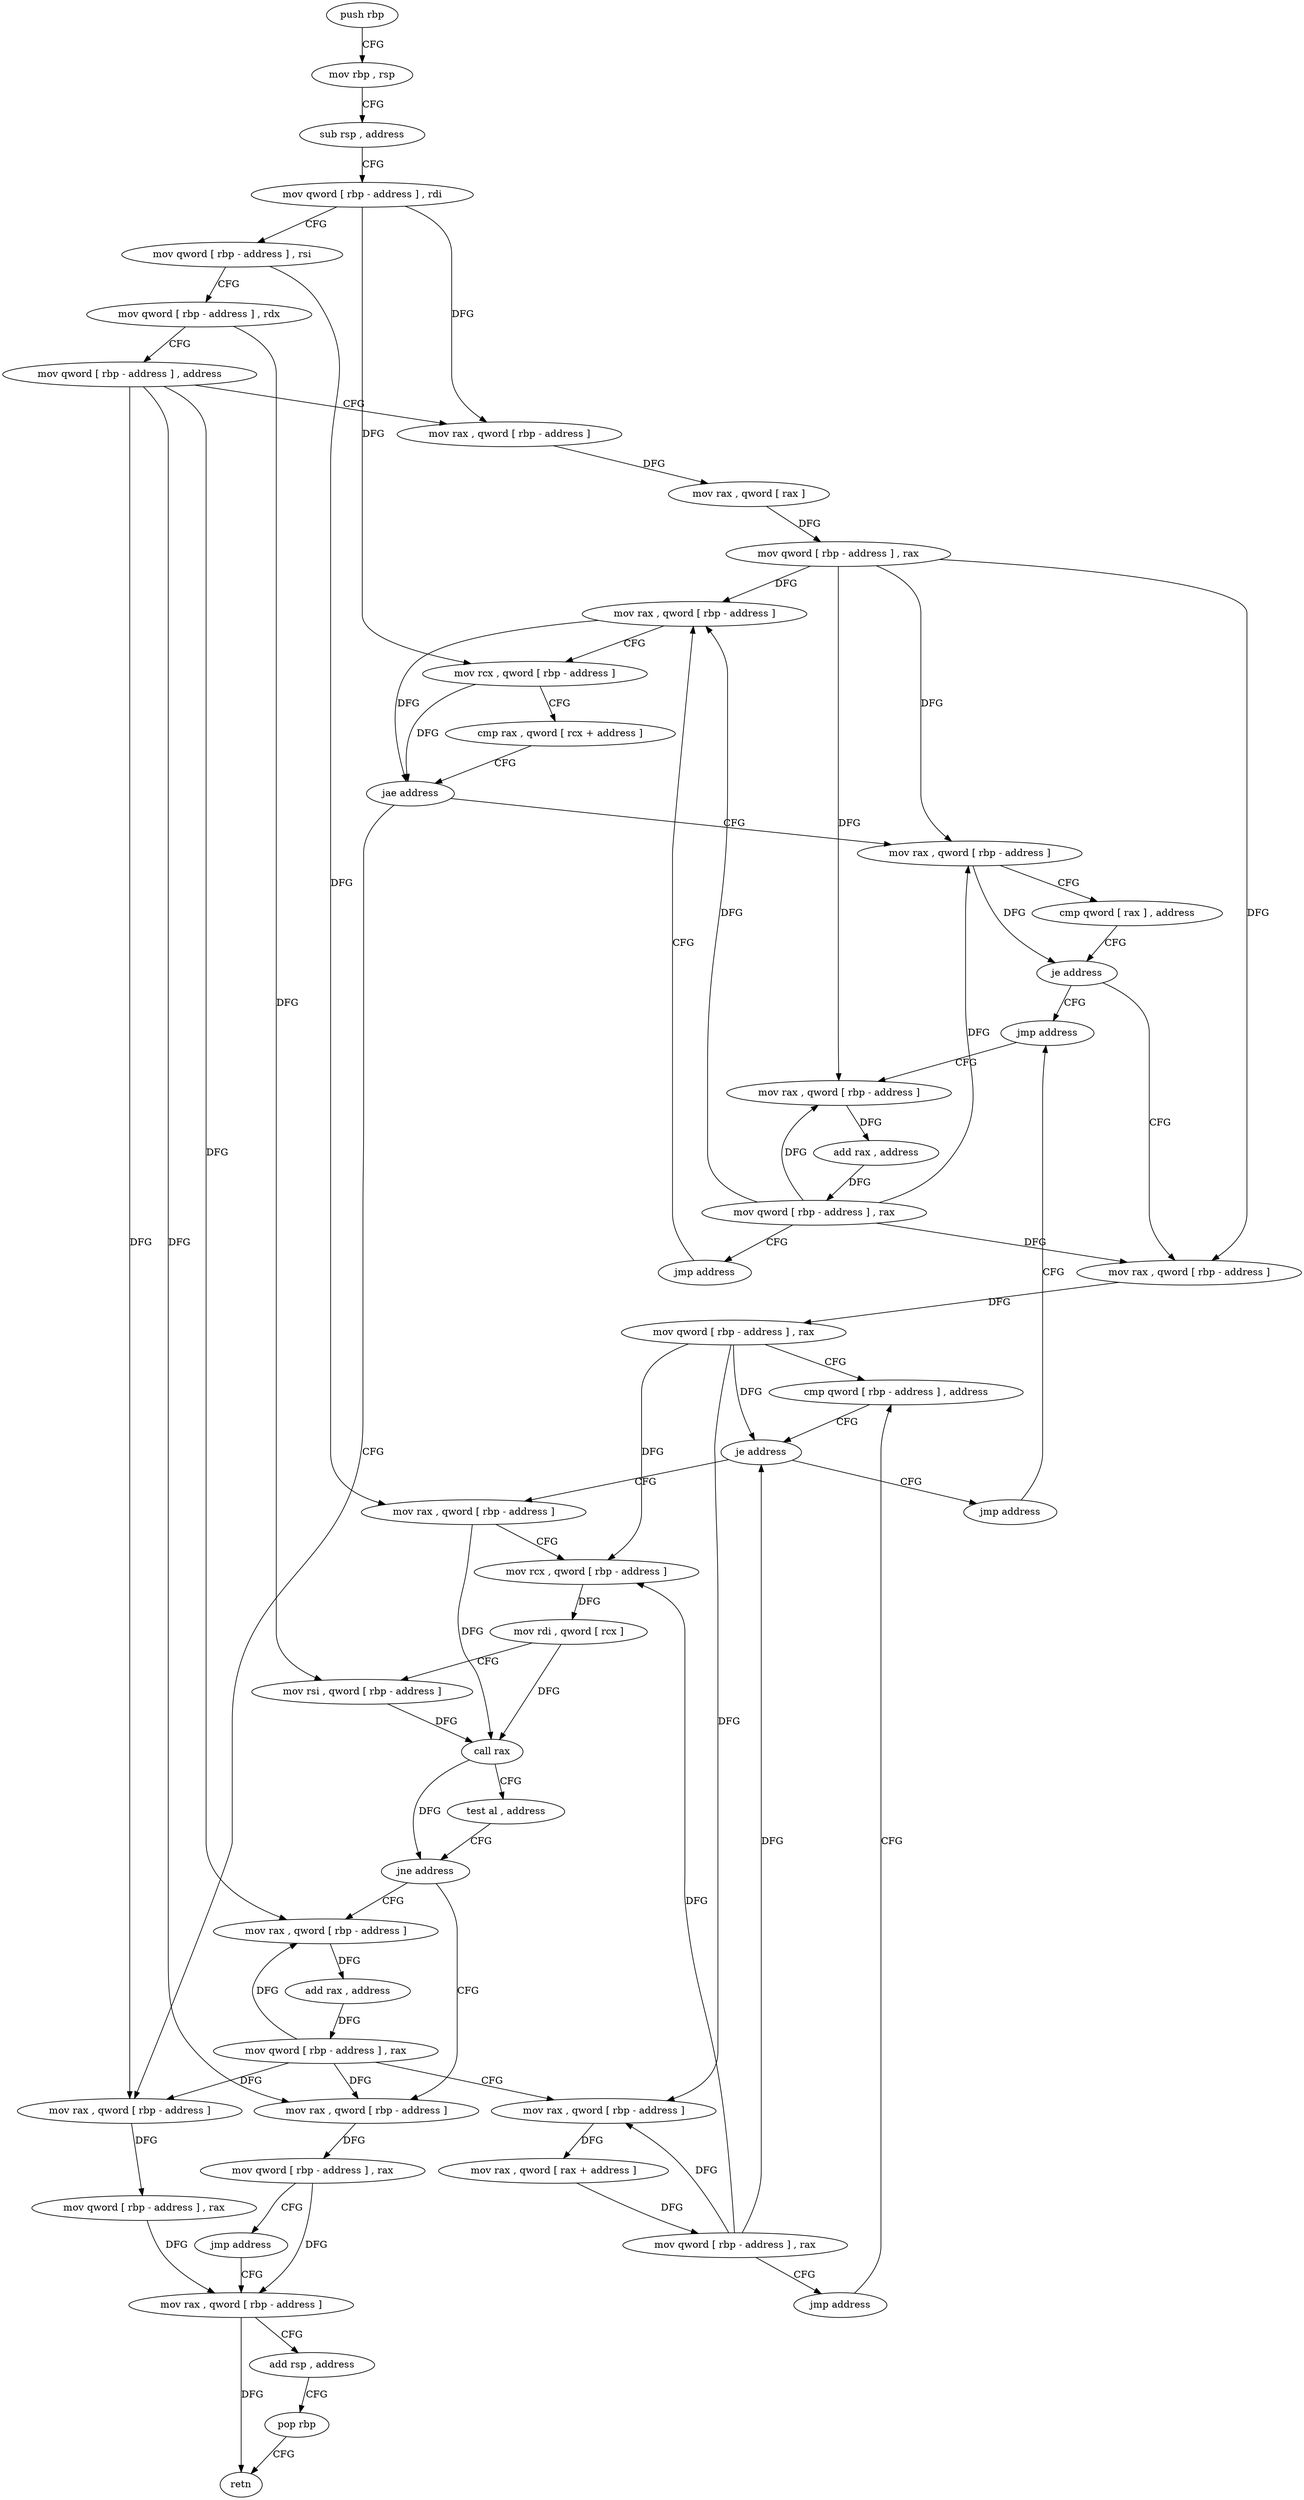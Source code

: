 digraph "func" {
"4233168" [label = "push rbp" ]
"4233169" [label = "mov rbp , rsp" ]
"4233172" [label = "sub rsp , address" ]
"4233176" [label = "mov qword [ rbp - address ] , rdi" ]
"4233180" [label = "mov qword [ rbp - address ] , rsi" ]
"4233184" [label = "mov qword [ rbp - address ] , rdx" ]
"4233188" [label = "mov qword [ rbp - address ] , address" ]
"4233196" [label = "mov rax , qword [ rbp - address ]" ]
"4233200" [label = "mov rax , qword [ rax ]" ]
"4233203" [label = "mov qword [ rbp - address ] , rax" ]
"4233207" [label = "mov rax , qword [ rbp - address ]" ]
"4233356" [label = "mov rax , qword [ rbp - address ]" ]
"4233360" [label = "mov qword [ rbp - address ] , rax" ]
"4233364" [label = "mov rax , qword [ rbp - address ]" ]
"4233225" [label = "mov rax , qword [ rbp - address ]" ]
"4233229" [label = "cmp qword [ rax ] , address" ]
"4233233" [label = "je address" ]
"4233332" [label = "jmp address" ]
"4233239" [label = "mov rax , qword [ rbp - address ]" ]
"4233337" [label = "mov rax , qword [ rbp - address ]" ]
"4233243" [label = "mov qword [ rbp - address ] , rax" ]
"4233247" [label = "cmp qword [ rbp - address ] , address" ]
"4233341" [label = "add rax , address" ]
"4233347" [label = "mov qword [ rbp - address ] , rax" ]
"4233351" [label = "jmp address" ]
"4233327" [label = "jmp address" ]
"4233258" [label = "mov rax , qword [ rbp - address ]" ]
"4233262" [label = "mov rcx , qword [ rbp - address ]" ]
"4233266" [label = "mov rdi , qword [ rcx ]" ]
"4233269" [label = "mov rsi , qword [ rbp - address ]" ]
"4233273" [label = "call rax" ]
"4233275" [label = "test al , address" ]
"4233277" [label = "jne address" ]
"4233296" [label = "mov rax , qword [ rbp - address ]" ]
"4233283" [label = "mov rax , qword [ rbp - address ]" ]
"4233211" [label = "mov rcx , qword [ rbp - address ]" ]
"4233215" [label = "cmp rax , qword [ rcx + address ]" ]
"4233219" [label = "jae address" ]
"4233300" [label = "add rax , address" ]
"4233306" [label = "mov qword [ rbp - address ] , rax" ]
"4233310" [label = "mov rax , qword [ rbp - address ]" ]
"4233314" [label = "mov rax , qword [ rax + address ]" ]
"4233318" [label = "mov qword [ rbp - address ] , rax" ]
"4233322" [label = "jmp address" ]
"4233287" [label = "mov qword [ rbp - address ] , rax" ]
"4233291" [label = "jmp address" ]
"4233252" [label = "je address" ]
"4233368" [label = "add rsp , address" ]
"4233372" [label = "pop rbp" ]
"4233373" [label = "retn" ]
"4233168" -> "4233169" [ label = "CFG" ]
"4233169" -> "4233172" [ label = "CFG" ]
"4233172" -> "4233176" [ label = "CFG" ]
"4233176" -> "4233180" [ label = "CFG" ]
"4233176" -> "4233196" [ label = "DFG" ]
"4233176" -> "4233211" [ label = "DFG" ]
"4233180" -> "4233184" [ label = "CFG" ]
"4233180" -> "4233258" [ label = "DFG" ]
"4233184" -> "4233188" [ label = "CFG" ]
"4233184" -> "4233269" [ label = "DFG" ]
"4233188" -> "4233196" [ label = "CFG" ]
"4233188" -> "4233356" [ label = "DFG" ]
"4233188" -> "4233296" [ label = "DFG" ]
"4233188" -> "4233283" [ label = "DFG" ]
"4233196" -> "4233200" [ label = "DFG" ]
"4233200" -> "4233203" [ label = "DFG" ]
"4233203" -> "4233207" [ label = "DFG" ]
"4233203" -> "4233225" [ label = "DFG" ]
"4233203" -> "4233239" [ label = "DFG" ]
"4233203" -> "4233337" [ label = "DFG" ]
"4233207" -> "4233211" [ label = "CFG" ]
"4233207" -> "4233219" [ label = "DFG" ]
"4233356" -> "4233360" [ label = "DFG" ]
"4233360" -> "4233364" [ label = "DFG" ]
"4233364" -> "4233368" [ label = "CFG" ]
"4233364" -> "4233373" [ label = "DFG" ]
"4233225" -> "4233229" [ label = "CFG" ]
"4233225" -> "4233233" [ label = "DFG" ]
"4233229" -> "4233233" [ label = "CFG" ]
"4233233" -> "4233332" [ label = "CFG" ]
"4233233" -> "4233239" [ label = "CFG" ]
"4233332" -> "4233337" [ label = "CFG" ]
"4233239" -> "4233243" [ label = "DFG" ]
"4233337" -> "4233341" [ label = "DFG" ]
"4233243" -> "4233247" [ label = "CFG" ]
"4233243" -> "4233252" [ label = "DFG" ]
"4233243" -> "4233262" [ label = "DFG" ]
"4233243" -> "4233310" [ label = "DFG" ]
"4233247" -> "4233252" [ label = "CFG" ]
"4233341" -> "4233347" [ label = "DFG" ]
"4233347" -> "4233351" [ label = "CFG" ]
"4233347" -> "4233207" [ label = "DFG" ]
"4233347" -> "4233225" [ label = "DFG" ]
"4233347" -> "4233239" [ label = "DFG" ]
"4233347" -> "4233337" [ label = "DFG" ]
"4233351" -> "4233207" [ label = "CFG" ]
"4233327" -> "4233332" [ label = "CFG" ]
"4233258" -> "4233262" [ label = "CFG" ]
"4233258" -> "4233273" [ label = "DFG" ]
"4233262" -> "4233266" [ label = "DFG" ]
"4233266" -> "4233269" [ label = "CFG" ]
"4233266" -> "4233273" [ label = "DFG" ]
"4233269" -> "4233273" [ label = "DFG" ]
"4233273" -> "4233275" [ label = "CFG" ]
"4233273" -> "4233277" [ label = "DFG" ]
"4233275" -> "4233277" [ label = "CFG" ]
"4233277" -> "4233296" [ label = "CFG" ]
"4233277" -> "4233283" [ label = "CFG" ]
"4233296" -> "4233300" [ label = "DFG" ]
"4233283" -> "4233287" [ label = "DFG" ]
"4233211" -> "4233215" [ label = "CFG" ]
"4233211" -> "4233219" [ label = "DFG" ]
"4233215" -> "4233219" [ label = "CFG" ]
"4233219" -> "4233356" [ label = "CFG" ]
"4233219" -> "4233225" [ label = "CFG" ]
"4233300" -> "4233306" [ label = "DFG" ]
"4233306" -> "4233310" [ label = "CFG" ]
"4233306" -> "4233356" [ label = "DFG" ]
"4233306" -> "4233296" [ label = "DFG" ]
"4233306" -> "4233283" [ label = "DFG" ]
"4233310" -> "4233314" [ label = "DFG" ]
"4233314" -> "4233318" [ label = "DFG" ]
"4233318" -> "4233322" [ label = "CFG" ]
"4233318" -> "4233252" [ label = "DFG" ]
"4233318" -> "4233262" [ label = "DFG" ]
"4233318" -> "4233310" [ label = "DFG" ]
"4233322" -> "4233247" [ label = "CFG" ]
"4233287" -> "4233291" [ label = "CFG" ]
"4233287" -> "4233364" [ label = "DFG" ]
"4233291" -> "4233364" [ label = "CFG" ]
"4233252" -> "4233327" [ label = "CFG" ]
"4233252" -> "4233258" [ label = "CFG" ]
"4233368" -> "4233372" [ label = "CFG" ]
"4233372" -> "4233373" [ label = "CFG" ]
}
